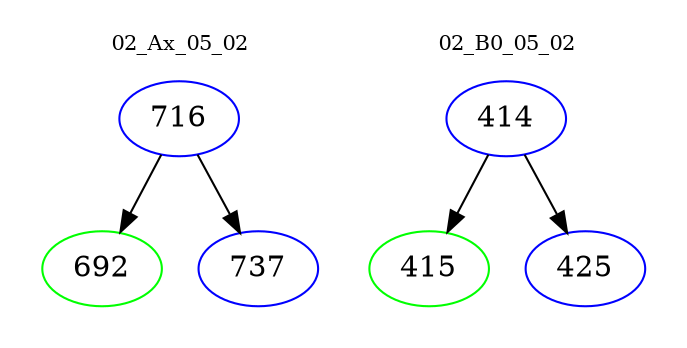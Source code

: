 digraph{
subgraph cluster_0 {
color = white
label = "02_Ax_05_02";
fontsize=10;
T0_716 [label="716", color="blue"]
T0_716 -> T0_692 [color="black"]
T0_692 [label="692", color="green"]
T0_716 -> T0_737 [color="black"]
T0_737 [label="737", color="blue"]
}
subgraph cluster_1 {
color = white
label = "02_B0_05_02";
fontsize=10;
T1_414 [label="414", color="blue"]
T1_414 -> T1_415 [color="black"]
T1_415 [label="415", color="green"]
T1_414 -> T1_425 [color="black"]
T1_425 [label="425", color="blue"]
}
}
